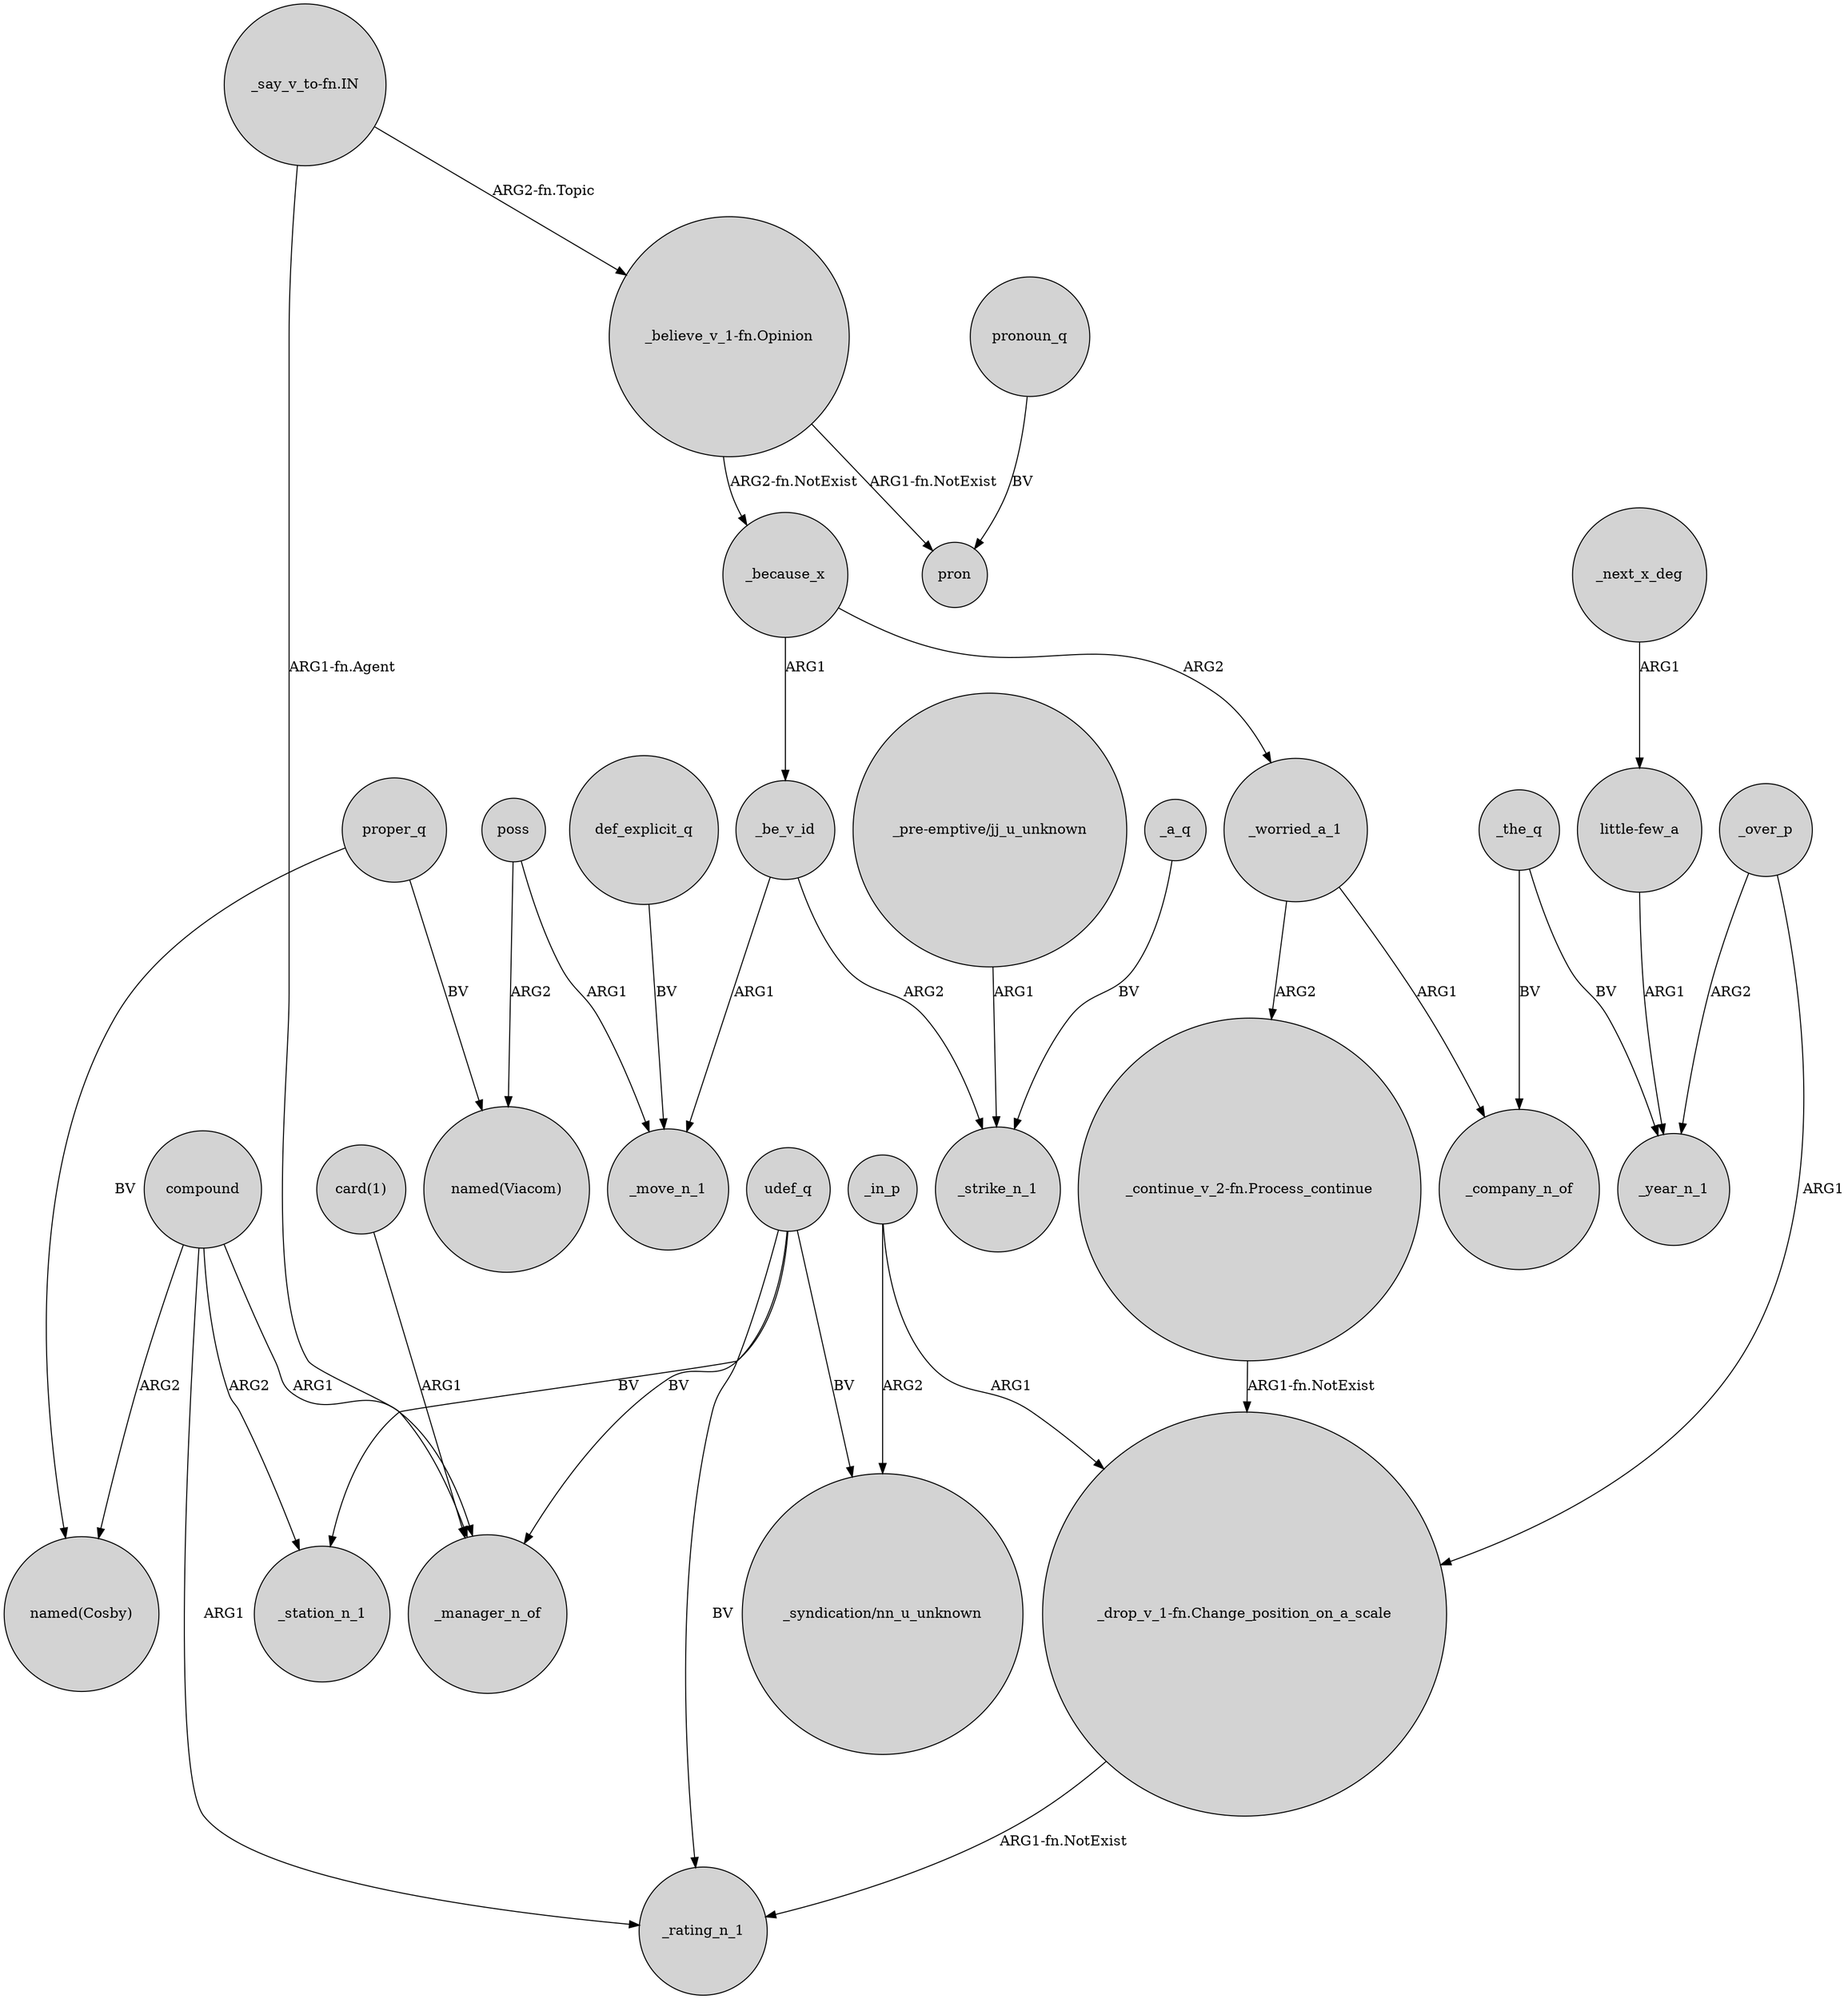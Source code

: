 digraph {
	node [shape=circle style=filled]
	_because_x -> _worried_a_1 [label=ARG2]
	_be_v_id -> _move_n_1 [label=ARG1]
	_worried_a_1 -> "_continue_v_2-fn.Process_continue" [label=ARG2]
	compound -> _manager_n_of [label=ARG1]
	_be_v_id -> _strike_n_1 [label=ARG2]
	_in_p -> "_drop_v_1-fn.Change_position_on_a_scale" [label=ARG1]
	compound -> "named(Cosby)" [label=ARG2]
	"_say_v_to-fn.IN" -> _manager_n_of [label="ARG1-fn.Agent"]
	udef_q -> _rating_n_1 [label=BV]
	proper_q -> "named(Cosby)" [label=BV]
	_in_p -> "_syndication/nn_u_unknown" [label=ARG2]
	udef_q -> "_syndication/nn_u_unknown" [label=BV]
	"_believe_v_1-fn.Opinion" -> _because_x [label="ARG2-fn.NotExist"]
	_a_q -> _strike_n_1 [label=BV]
	_the_q -> _company_n_of [label=BV]
	"_drop_v_1-fn.Change_position_on_a_scale" -> _rating_n_1 [label="ARG1-fn.NotExist"]
	_next_x_deg -> "little-few_a" [label=ARG1]
	pronoun_q -> pron [label=BV]
	"_believe_v_1-fn.Opinion" -> pron [label="ARG1-fn.NotExist"]
	compound -> _rating_n_1 [label=ARG1]
	_because_x -> _be_v_id [label=ARG1]
	_over_p -> "_drop_v_1-fn.Change_position_on_a_scale" [label=ARG1]
	"little-few_a" -> _year_n_1 [label=ARG1]
	compound -> _station_n_1 [label=ARG2]
	"_pre-emptive/jj_u_unknown" -> _strike_n_1 [label=ARG1]
	def_explicit_q -> _move_n_1 [label=BV]
	poss -> "named(Viacom)" [label=ARG2]
	_the_q -> _year_n_1 [label=BV]
	udef_q -> _manager_n_of [label=BV]
	"card(1)" -> _manager_n_of [label=ARG1]
	udef_q -> _station_n_1 [label=BV]
	_over_p -> _year_n_1 [label=ARG2]
	proper_q -> "named(Viacom)" [label=BV]
	poss -> _move_n_1 [label=ARG1]
	"_say_v_to-fn.IN" -> "_believe_v_1-fn.Opinion" [label="ARG2-fn.Topic"]
	_worried_a_1 -> _company_n_of [label=ARG1]
	"_continue_v_2-fn.Process_continue" -> "_drop_v_1-fn.Change_position_on_a_scale" [label="ARG1-fn.NotExist"]
}
